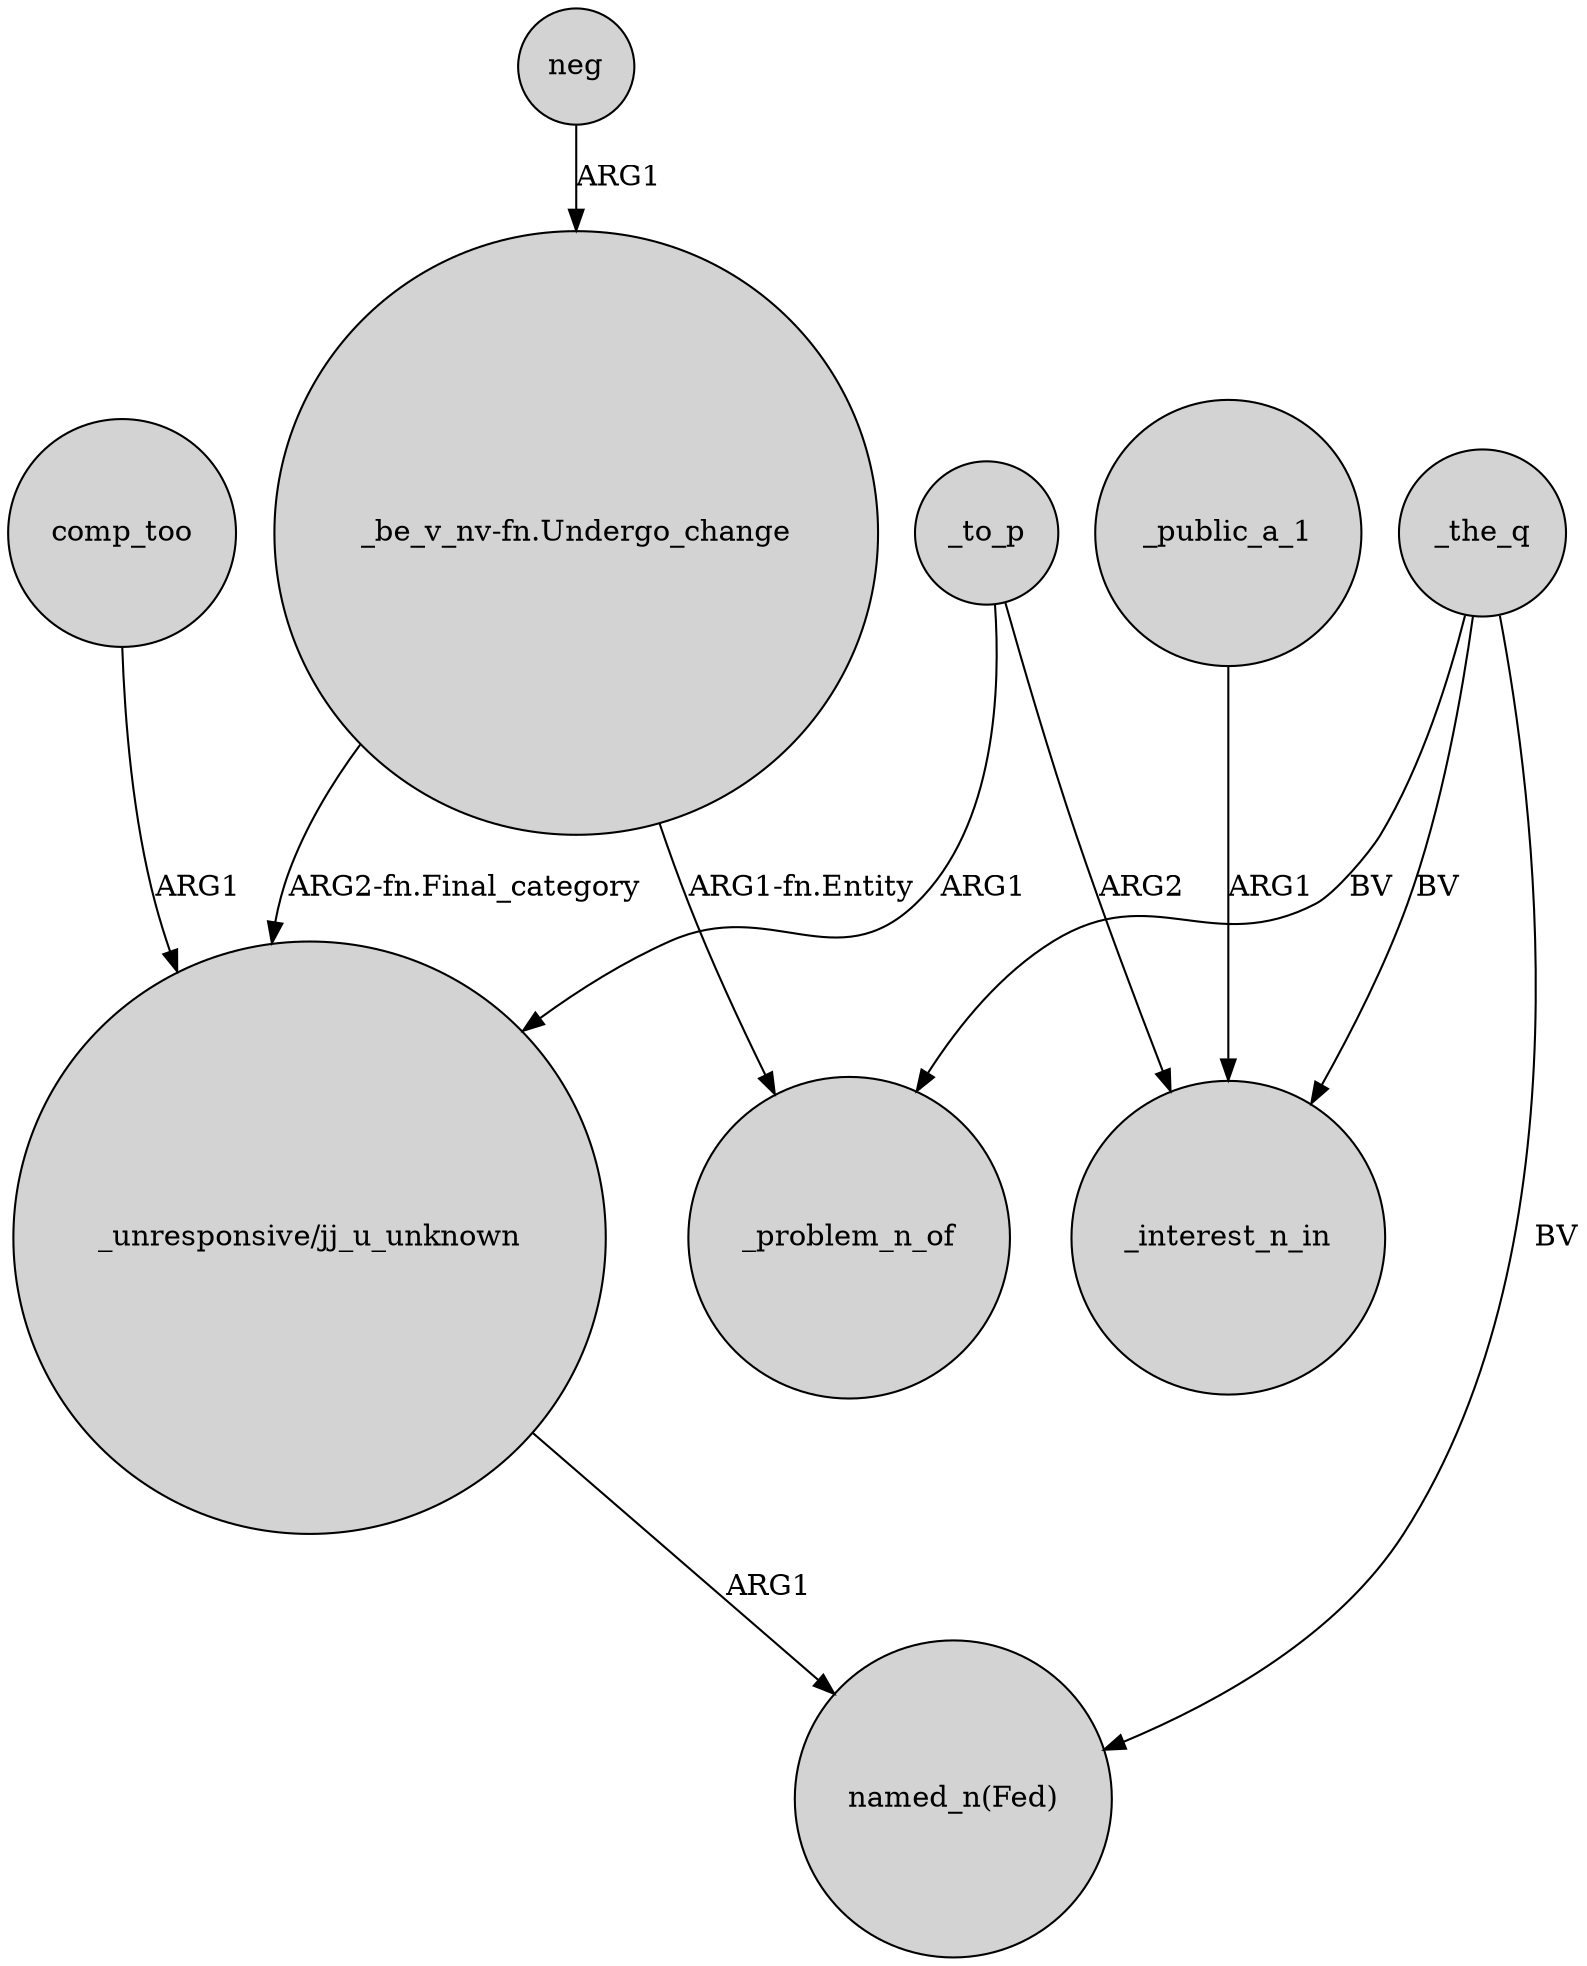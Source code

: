 digraph {
	node [shape=circle style=filled]
	"_be_v_nv-fn.Undergo_change" -> "_unresponsive/jj_u_unknown" [label="ARG2-fn.Final_category"]
	neg -> "_be_v_nv-fn.Undergo_change" [label=ARG1]
	_to_p -> "_unresponsive/jj_u_unknown" [label=ARG1]
	_the_q -> "named_n(Fed)" [label=BV]
	_the_q -> _interest_n_in [label=BV]
	_to_p -> _interest_n_in [label=ARG2]
	comp_too -> "_unresponsive/jj_u_unknown" [label=ARG1]
	_public_a_1 -> _interest_n_in [label=ARG1]
	_the_q -> _problem_n_of [label=BV]
	"_unresponsive/jj_u_unknown" -> "named_n(Fed)" [label=ARG1]
	"_be_v_nv-fn.Undergo_change" -> _problem_n_of [label="ARG1-fn.Entity"]
}
